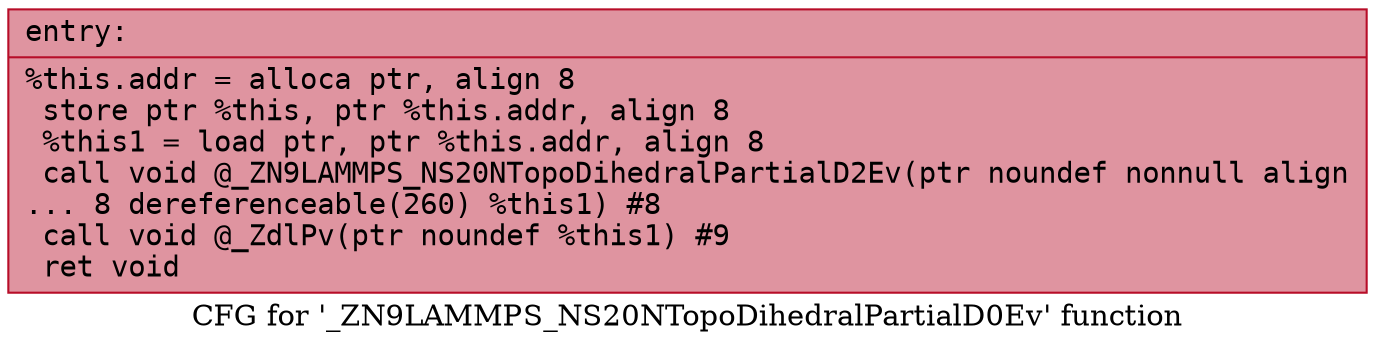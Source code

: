 digraph "CFG for '_ZN9LAMMPS_NS20NTopoDihedralPartialD0Ev' function" {
	label="CFG for '_ZN9LAMMPS_NS20NTopoDihedralPartialD0Ev' function";

	Node0x56521033f750 [shape=record,color="#b70d28ff", style=filled, fillcolor="#b70d2870" fontname="Courier",label="{entry:\l|  %this.addr = alloca ptr, align 8\l  store ptr %this, ptr %this.addr, align 8\l  %this1 = load ptr, ptr %this.addr, align 8\l  call void @_ZN9LAMMPS_NS20NTopoDihedralPartialD2Ev(ptr noundef nonnull align\l... 8 dereferenceable(260) %this1) #8\l  call void @_ZdlPv(ptr noundef %this1) #9\l  ret void\l}"];
}
